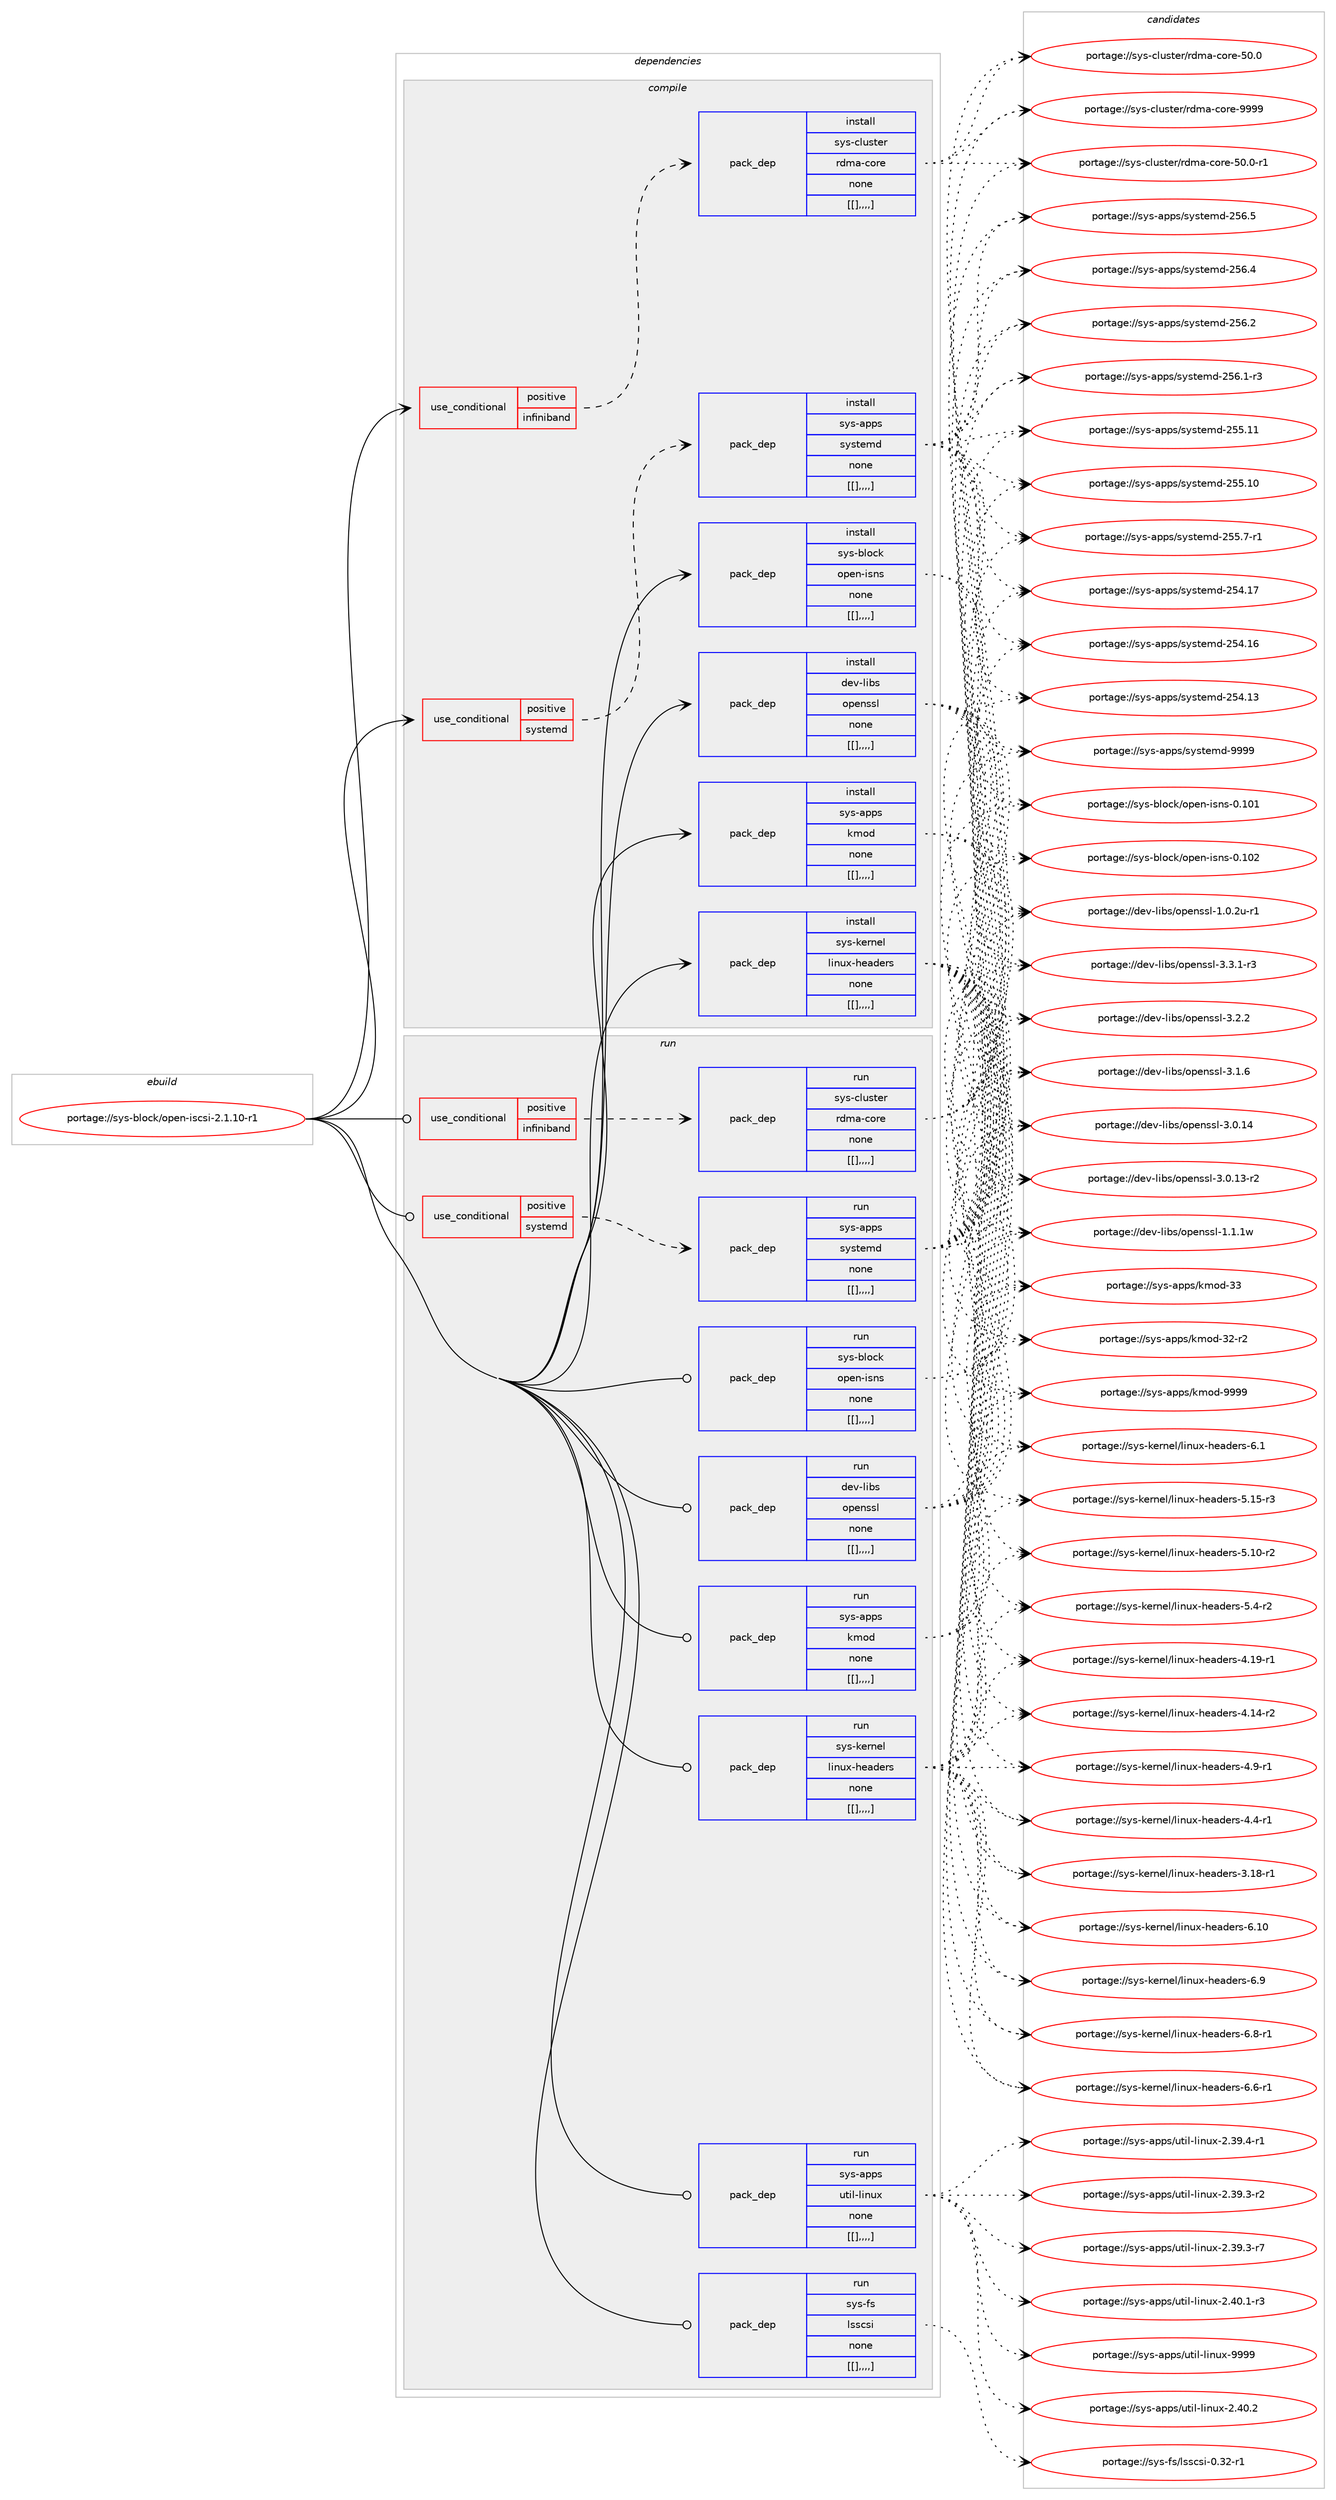 digraph prolog {

# *************
# Graph options
# *************

newrank=true;
concentrate=true;
compound=true;
graph [rankdir=LR,fontname=Helvetica,fontsize=10,ranksep=1.5];#, ranksep=2.5, nodesep=0.2];
edge  [arrowhead=vee];
node  [fontname=Helvetica,fontsize=10];

# **********
# The ebuild
# **********

subgraph cluster_leftcol {
color=gray;
label=<<i>ebuild</i>>;
id [label="portage://sys-block/open-iscsi-2.1.10-r1", color=red, width=4, href="../sys-block/open-iscsi-2.1.10-r1.svg"];
}

# ****************
# The dependencies
# ****************

subgraph cluster_midcol {
color=gray;
label=<<i>dependencies</i>>;
subgraph cluster_compile {
fillcolor="#eeeeee";
style=filled;
label=<<i>compile</i>>;
subgraph cond118053 {
dependency445379 [label=<<TABLE BORDER="0" CELLBORDER="1" CELLSPACING="0" CELLPADDING="4"><TR><TD ROWSPAN="3" CELLPADDING="10">use_conditional</TD></TR><TR><TD>positive</TD></TR><TR><TD>infiniband</TD></TR></TABLE>>, shape=none, color=red];
subgraph pack324256 {
dependency445380 [label=<<TABLE BORDER="0" CELLBORDER="1" CELLSPACING="0" CELLPADDING="4" WIDTH="220"><TR><TD ROWSPAN="6" CELLPADDING="30">pack_dep</TD></TR><TR><TD WIDTH="110">install</TD></TR><TR><TD>sys-cluster</TD></TR><TR><TD>rdma-core</TD></TR><TR><TD>none</TD></TR><TR><TD>[[],,,,]</TD></TR></TABLE>>, shape=none, color=blue];
}
dependency445379:e -> dependency445380:w [weight=20,style="dashed",arrowhead="vee"];
}
id:e -> dependency445379:w [weight=20,style="solid",arrowhead="vee"];
subgraph cond118054 {
dependency445381 [label=<<TABLE BORDER="0" CELLBORDER="1" CELLSPACING="0" CELLPADDING="4"><TR><TD ROWSPAN="3" CELLPADDING="10">use_conditional</TD></TR><TR><TD>positive</TD></TR><TR><TD>systemd</TD></TR></TABLE>>, shape=none, color=red];
subgraph pack324257 {
dependency445382 [label=<<TABLE BORDER="0" CELLBORDER="1" CELLSPACING="0" CELLPADDING="4" WIDTH="220"><TR><TD ROWSPAN="6" CELLPADDING="30">pack_dep</TD></TR><TR><TD WIDTH="110">install</TD></TR><TR><TD>sys-apps</TD></TR><TR><TD>systemd</TD></TR><TR><TD>none</TD></TR><TR><TD>[[],,,,]</TD></TR></TABLE>>, shape=none, color=blue];
}
dependency445381:e -> dependency445382:w [weight=20,style="dashed",arrowhead="vee"];
}
id:e -> dependency445381:w [weight=20,style="solid",arrowhead="vee"];
subgraph pack324258 {
dependency445383 [label=<<TABLE BORDER="0" CELLBORDER="1" CELLSPACING="0" CELLPADDING="4" WIDTH="220"><TR><TD ROWSPAN="6" CELLPADDING="30">pack_dep</TD></TR><TR><TD WIDTH="110">install</TD></TR><TR><TD>dev-libs</TD></TR><TR><TD>openssl</TD></TR><TR><TD>none</TD></TR><TR><TD>[[],,,,]</TD></TR></TABLE>>, shape=none, color=blue];
}
id:e -> dependency445383:w [weight=20,style="solid",arrowhead="vee"];
subgraph pack324259 {
dependency445384 [label=<<TABLE BORDER="0" CELLBORDER="1" CELLSPACING="0" CELLPADDING="4" WIDTH="220"><TR><TD ROWSPAN="6" CELLPADDING="30">pack_dep</TD></TR><TR><TD WIDTH="110">install</TD></TR><TR><TD>sys-apps</TD></TR><TR><TD>kmod</TD></TR><TR><TD>none</TD></TR><TR><TD>[[],,,,]</TD></TR></TABLE>>, shape=none, color=blue];
}
id:e -> dependency445384:w [weight=20,style="solid",arrowhead="vee"];
subgraph pack324260 {
dependency445385 [label=<<TABLE BORDER="0" CELLBORDER="1" CELLSPACING="0" CELLPADDING="4" WIDTH="220"><TR><TD ROWSPAN="6" CELLPADDING="30">pack_dep</TD></TR><TR><TD WIDTH="110">install</TD></TR><TR><TD>sys-block</TD></TR><TR><TD>open-isns</TD></TR><TR><TD>none</TD></TR><TR><TD>[[],,,,]</TD></TR></TABLE>>, shape=none, color=blue];
}
id:e -> dependency445385:w [weight=20,style="solid",arrowhead="vee"];
subgraph pack324261 {
dependency445386 [label=<<TABLE BORDER="0" CELLBORDER="1" CELLSPACING="0" CELLPADDING="4" WIDTH="220"><TR><TD ROWSPAN="6" CELLPADDING="30">pack_dep</TD></TR><TR><TD WIDTH="110">install</TD></TR><TR><TD>sys-kernel</TD></TR><TR><TD>linux-headers</TD></TR><TR><TD>none</TD></TR><TR><TD>[[],,,,]</TD></TR></TABLE>>, shape=none, color=blue];
}
id:e -> dependency445386:w [weight=20,style="solid",arrowhead="vee"];
}
subgraph cluster_compileandrun {
fillcolor="#eeeeee";
style=filled;
label=<<i>compile and run</i>>;
}
subgraph cluster_run {
fillcolor="#eeeeee";
style=filled;
label=<<i>run</i>>;
subgraph cond118055 {
dependency445387 [label=<<TABLE BORDER="0" CELLBORDER="1" CELLSPACING="0" CELLPADDING="4"><TR><TD ROWSPAN="3" CELLPADDING="10">use_conditional</TD></TR><TR><TD>positive</TD></TR><TR><TD>infiniband</TD></TR></TABLE>>, shape=none, color=red];
subgraph pack324262 {
dependency445388 [label=<<TABLE BORDER="0" CELLBORDER="1" CELLSPACING="0" CELLPADDING="4" WIDTH="220"><TR><TD ROWSPAN="6" CELLPADDING="30">pack_dep</TD></TR><TR><TD WIDTH="110">run</TD></TR><TR><TD>sys-cluster</TD></TR><TR><TD>rdma-core</TD></TR><TR><TD>none</TD></TR><TR><TD>[[],,,,]</TD></TR></TABLE>>, shape=none, color=blue];
}
dependency445387:e -> dependency445388:w [weight=20,style="dashed",arrowhead="vee"];
}
id:e -> dependency445387:w [weight=20,style="solid",arrowhead="odot"];
subgraph cond118056 {
dependency445389 [label=<<TABLE BORDER="0" CELLBORDER="1" CELLSPACING="0" CELLPADDING="4"><TR><TD ROWSPAN="3" CELLPADDING="10">use_conditional</TD></TR><TR><TD>positive</TD></TR><TR><TD>systemd</TD></TR></TABLE>>, shape=none, color=red];
subgraph pack324263 {
dependency445390 [label=<<TABLE BORDER="0" CELLBORDER="1" CELLSPACING="0" CELLPADDING="4" WIDTH="220"><TR><TD ROWSPAN="6" CELLPADDING="30">pack_dep</TD></TR><TR><TD WIDTH="110">run</TD></TR><TR><TD>sys-apps</TD></TR><TR><TD>systemd</TD></TR><TR><TD>none</TD></TR><TR><TD>[[],,,,]</TD></TR></TABLE>>, shape=none, color=blue];
}
dependency445389:e -> dependency445390:w [weight=20,style="dashed",arrowhead="vee"];
}
id:e -> dependency445389:w [weight=20,style="solid",arrowhead="odot"];
subgraph pack324264 {
dependency445391 [label=<<TABLE BORDER="0" CELLBORDER="1" CELLSPACING="0" CELLPADDING="4" WIDTH="220"><TR><TD ROWSPAN="6" CELLPADDING="30">pack_dep</TD></TR><TR><TD WIDTH="110">run</TD></TR><TR><TD>dev-libs</TD></TR><TR><TD>openssl</TD></TR><TR><TD>none</TD></TR><TR><TD>[[],,,,]</TD></TR></TABLE>>, shape=none, color=blue];
}
id:e -> dependency445391:w [weight=20,style="solid",arrowhead="odot"];
subgraph pack324265 {
dependency445392 [label=<<TABLE BORDER="0" CELLBORDER="1" CELLSPACING="0" CELLPADDING="4" WIDTH="220"><TR><TD ROWSPAN="6" CELLPADDING="30">pack_dep</TD></TR><TR><TD WIDTH="110">run</TD></TR><TR><TD>sys-apps</TD></TR><TR><TD>kmod</TD></TR><TR><TD>none</TD></TR><TR><TD>[[],,,,]</TD></TR></TABLE>>, shape=none, color=blue];
}
id:e -> dependency445392:w [weight=20,style="solid",arrowhead="odot"];
subgraph pack324266 {
dependency445393 [label=<<TABLE BORDER="0" CELLBORDER="1" CELLSPACING="0" CELLPADDING="4" WIDTH="220"><TR><TD ROWSPAN="6" CELLPADDING="30">pack_dep</TD></TR><TR><TD WIDTH="110">run</TD></TR><TR><TD>sys-apps</TD></TR><TR><TD>util-linux</TD></TR><TR><TD>none</TD></TR><TR><TD>[[],,,,]</TD></TR></TABLE>>, shape=none, color=blue];
}
id:e -> dependency445393:w [weight=20,style="solid",arrowhead="odot"];
subgraph pack324267 {
dependency445394 [label=<<TABLE BORDER="0" CELLBORDER="1" CELLSPACING="0" CELLPADDING="4" WIDTH="220"><TR><TD ROWSPAN="6" CELLPADDING="30">pack_dep</TD></TR><TR><TD WIDTH="110">run</TD></TR><TR><TD>sys-block</TD></TR><TR><TD>open-isns</TD></TR><TR><TD>none</TD></TR><TR><TD>[[],,,,]</TD></TR></TABLE>>, shape=none, color=blue];
}
id:e -> dependency445394:w [weight=20,style="solid",arrowhead="odot"];
subgraph pack324268 {
dependency445395 [label=<<TABLE BORDER="0" CELLBORDER="1" CELLSPACING="0" CELLPADDING="4" WIDTH="220"><TR><TD ROWSPAN="6" CELLPADDING="30">pack_dep</TD></TR><TR><TD WIDTH="110">run</TD></TR><TR><TD>sys-fs</TD></TR><TR><TD>lsscsi</TD></TR><TR><TD>none</TD></TR><TR><TD>[[],,,,]</TD></TR></TABLE>>, shape=none, color=blue];
}
id:e -> dependency445395:w [weight=20,style="solid",arrowhead="odot"];
subgraph pack324269 {
dependency445396 [label=<<TABLE BORDER="0" CELLBORDER="1" CELLSPACING="0" CELLPADDING="4" WIDTH="220"><TR><TD ROWSPAN="6" CELLPADDING="30">pack_dep</TD></TR><TR><TD WIDTH="110">run</TD></TR><TR><TD>sys-kernel</TD></TR><TR><TD>linux-headers</TD></TR><TR><TD>none</TD></TR><TR><TD>[[],,,,]</TD></TR></TABLE>>, shape=none, color=blue];
}
id:e -> dependency445396:w [weight=20,style="solid",arrowhead="odot"];
}
}

# **************
# The candidates
# **************

subgraph cluster_choices {
rank=same;
color=gray;
label=<<i>candidates</i>>;

subgraph choice324256 {
color=black;
nodesep=1;
choice1151211154599108117115116101114471141001099745991111141014557575757 [label="portage://sys-cluster/rdma-core-9999", color=red, width=4,href="../sys-cluster/rdma-core-9999.svg"];
choice11512111545991081171151161011144711410010997459911111410145534846484511449 [label="portage://sys-cluster/rdma-core-50.0-r1", color=red, width=4,href="../sys-cluster/rdma-core-50.0-r1.svg"];
choice1151211154599108117115116101114471141001099745991111141014553484648 [label="portage://sys-cluster/rdma-core-50.0", color=red, width=4,href="../sys-cluster/rdma-core-50.0.svg"];
dependency445380:e -> choice1151211154599108117115116101114471141001099745991111141014557575757:w [style=dotted,weight="100"];
dependency445380:e -> choice11512111545991081171151161011144711410010997459911111410145534846484511449:w [style=dotted,weight="100"];
dependency445380:e -> choice1151211154599108117115116101114471141001099745991111141014553484648:w [style=dotted,weight="100"];
}
subgraph choice324257 {
color=black;
nodesep=1;
choice1151211154597112112115471151211151161011091004557575757 [label="portage://sys-apps/systemd-9999", color=red, width=4,href="../sys-apps/systemd-9999.svg"];
choice115121115459711211211547115121115116101109100455053544653 [label="portage://sys-apps/systemd-256.5", color=red, width=4,href="../sys-apps/systemd-256.5.svg"];
choice115121115459711211211547115121115116101109100455053544652 [label="portage://sys-apps/systemd-256.4", color=red, width=4,href="../sys-apps/systemd-256.4.svg"];
choice115121115459711211211547115121115116101109100455053544650 [label="portage://sys-apps/systemd-256.2", color=red, width=4,href="../sys-apps/systemd-256.2.svg"];
choice1151211154597112112115471151211151161011091004550535446494511451 [label="portage://sys-apps/systemd-256.1-r3", color=red, width=4,href="../sys-apps/systemd-256.1-r3.svg"];
choice11512111545971121121154711512111511610110910045505353464949 [label="portage://sys-apps/systemd-255.11", color=red, width=4,href="../sys-apps/systemd-255.11.svg"];
choice11512111545971121121154711512111511610110910045505353464948 [label="portage://sys-apps/systemd-255.10", color=red, width=4,href="../sys-apps/systemd-255.10.svg"];
choice1151211154597112112115471151211151161011091004550535346554511449 [label="portage://sys-apps/systemd-255.7-r1", color=red, width=4,href="../sys-apps/systemd-255.7-r1.svg"];
choice11512111545971121121154711512111511610110910045505352464955 [label="portage://sys-apps/systemd-254.17", color=red, width=4,href="../sys-apps/systemd-254.17.svg"];
choice11512111545971121121154711512111511610110910045505352464954 [label="portage://sys-apps/systemd-254.16", color=red, width=4,href="../sys-apps/systemd-254.16.svg"];
choice11512111545971121121154711512111511610110910045505352464951 [label="portage://sys-apps/systemd-254.13", color=red, width=4,href="../sys-apps/systemd-254.13.svg"];
dependency445382:e -> choice1151211154597112112115471151211151161011091004557575757:w [style=dotted,weight="100"];
dependency445382:e -> choice115121115459711211211547115121115116101109100455053544653:w [style=dotted,weight="100"];
dependency445382:e -> choice115121115459711211211547115121115116101109100455053544652:w [style=dotted,weight="100"];
dependency445382:e -> choice115121115459711211211547115121115116101109100455053544650:w [style=dotted,weight="100"];
dependency445382:e -> choice1151211154597112112115471151211151161011091004550535446494511451:w [style=dotted,weight="100"];
dependency445382:e -> choice11512111545971121121154711512111511610110910045505353464949:w [style=dotted,weight="100"];
dependency445382:e -> choice11512111545971121121154711512111511610110910045505353464948:w [style=dotted,weight="100"];
dependency445382:e -> choice1151211154597112112115471151211151161011091004550535346554511449:w [style=dotted,weight="100"];
dependency445382:e -> choice11512111545971121121154711512111511610110910045505352464955:w [style=dotted,weight="100"];
dependency445382:e -> choice11512111545971121121154711512111511610110910045505352464954:w [style=dotted,weight="100"];
dependency445382:e -> choice11512111545971121121154711512111511610110910045505352464951:w [style=dotted,weight="100"];
}
subgraph choice324258 {
color=black;
nodesep=1;
choice1001011184510810598115471111121011101151151084551465146494511451 [label="portage://dev-libs/openssl-3.3.1-r3", color=red, width=4,href="../dev-libs/openssl-3.3.1-r3.svg"];
choice100101118451081059811547111112101110115115108455146504650 [label="portage://dev-libs/openssl-3.2.2", color=red, width=4,href="../dev-libs/openssl-3.2.2.svg"];
choice100101118451081059811547111112101110115115108455146494654 [label="portage://dev-libs/openssl-3.1.6", color=red, width=4,href="../dev-libs/openssl-3.1.6.svg"];
choice10010111845108105981154711111210111011511510845514648464952 [label="portage://dev-libs/openssl-3.0.14", color=red, width=4,href="../dev-libs/openssl-3.0.14.svg"];
choice100101118451081059811547111112101110115115108455146484649514511450 [label="portage://dev-libs/openssl-3.0.13-r2", color=red, width=4,href="../dev-libs/openssl-3.0.13-r2.svg"];
choice100101118451081059811547111112101110115115108454946494649119 [label="portage://dev-libs/openssl-1.1.1w", color=red, width=4,href="../dev-libs/openssl-1.1.1w.svg"];
choice1001011184510810598115471111121011101151151084549464846501174511449 [label="portage://dev-libs/openssl-1.0.2u-r1", color=red, width=4,href="../dev-libs/openssl-1.0.2u-r1.svg"];
dependency445383:e -> choice1001011184510810598115471111121011101151151084551465146494511451:w [style=dotted,weight="100"];
dependency445383:e -> choice100101118451081059811547111112101110115115108455146504650:w [style=dotted,weight="100"];
dependency445383:e -> choice100101118451081059811547111112101110115115108455146494654:w [style=dotted,weight="100"];
dependency445383:e -> choice10010111845108105981154711111210111011511510845514648464952:w [style=dotted,weight="100"];
dependency445383:e -> choice100101118451081059811547111112101110115115108455146484649514511450:w [style=dotted,weight="100"];
dependency445383:e -> choice100101118451081059811547111112101110115115108454946494649119:w [style=dotted,weight="100"];
dependency445383:e -> choice1001011184510810598115471111121011101151151084549464846501174511449:w [style=dotted,weight="100"];
}
subgraph choice324259 {
color=black;
nodesep=1;
choice1151211154597112112115471071091111004557575757 [label="portage://sys-apps/kmod-9999", color=red, width=4,href="../sys-apps/kmod-9999.svg"];
choice115121115459711211211547107109111100455151 [label="portage://sys-apps/kmod-33", color=red, width=4,href="../sys-apps/kmod-33.svg"];
choice1151211154597112112115471071091111004551504511450 [label="portage://sys-apps/kmod-32-r2", color=red, width=4,href="../sys-apps/kmod-32-r2.svg"];
dependency445384:e -> choice1151211154597112112115471071091111004557575757:w [style=dotted,weight="100"];
dependency445384:e -> choice115121115459711211211547107109111100455151:w [style=dotted,weight="100"];
dependency445384:e -> choice1151211154597112112115471071091111004551504511450:w [style=dotted,weight="100"];
}
subgraph choice324260 {
color=black;
nodesep=1;
choice1151211154598108111991074711111210111045105115110115454846494850 [label="portage://sys-block/open-isns-0.102", color=red, width=4,href="../sys-block/open-isns-0.102.svg"];
choice1151211154598108111991074711111210111045105115110115454846494849 [label="portage://sys-block/open-isns-0.101", color=red, width=4,href="../sys-block/open-isns-0.101.svg"];
dependency445385:e -> choice1151211154598108111991074711111210111045105115110115454846494850:w [style=dotted,weight="100"];
dependency445385:e -> choice1151211154598108111991074711111210111045105115110115454846494849:w [style=dotted,weight="100"];
}
subgraph choice324261 {
color=black;
nodesep=1;
choice115121115451071011141101011084710810511011712045104101971001011141154554464948 [label="portage://sys-kernel/linux-headers-6.10", color=red, width=4,href="../sys-kernel/linux-headers-6.10.svg"];
choice1151211154510710111411010110847108105110117120451041019710010111411545544657 [label="portage://sys-kernel/linux-headers-6.9", color=red, width=4,href="../sys-kernel/linux-headers-6.9.svg"];
choice11512111545107101114110101108471081051101171204510410197100101114115455446564511449 [label="portage://sys-kernel/linux-headers-6.8-r1", color=red, width=4,href="../sys-kernel/linux-headers-6.8-r1.svg"];
choice11512111545107101114110101108471081051101171204510410197100101114115455446544511449 [label="portage://sys-kernel/linux-headers-6.6-r1", color=red, width=4,href="../sys-kernel/linux-headers-6.6-r1.svg"];
choice1151211154510710111411010110847108105110117120451041019710010111411545544649 [label="portage://sys-kernel/linux-headers-6.1", color=red, width=4,href="../sys-kernel/linux-headers-6.1.svg"];
choice1151211154510710111411010110847108105110117120451041019710010111411545534649534511451 [label="portage://sys-kernel/linux-headers-5.15-r3", color=red, width=4,href="../sys-kernel/linux-headers-5.15-r3.svg"];
choice1151211154510710111411010110847108105110117120451041019710010111411545534649484511450 [label="portage://sys-kernel/linux-headers-5.10-r2", color=red, width=4,href="../sys-kernel/linux-headers-5.10-r2.svg"];
choice11512111545107101114110101108471081051101171204510410197100101114115455346524511450 [label="portage://sys-kernel/linux-headers-5.4-r2", color=red, width=4,href="../sys-kernel/linux-headers-5.4-r2.svg"];
choice1151211154510710111411010110847108105110117120451041019710010111411545524649574511449 [label="portage://sys-kernel/linux-headers-4.19-r1", color=red, width=4,href="../sys-kernel/linux-headers-4.19-r1.svg"];
choice1151211154510710111411010110847108105110117120451041019710010111411545524649524511450 [label="portage://sys-kernel/linux-headers-4.14-r2", color=red, width=4,href="../sys-kernel/linux-headers-4.14-r2.svg"];
choice11512111545107101114110101108471081051101171204510410197100101114115455246574511449 [label="portage://sys-kernel/linux-headers-4.9-r1", color=red, width=4,href="../sys-kernel/linux-headers-4.9-r1.svg"];
choice11512111545107101114110101108471081051101171204510410197100101114115455246524511449 [label="portage://sys-kernel/linux-headers-4.4-r1", color=red, width=4,href="../sys-kernel/linux-headers-4.4-r1.svg"];
choice1151211154510710111411010110847108105110117120451041019710010111411545514649564511449 [label="portage://sys-kernel/linux-headers-3.18-r1", color=red, width=4,href="../sys-kernel/linux-headers-3.18-r1.svg"];
dependency445386:e -> choice115121115451071011141101011084710810511011712045104101971001011141154554464948:w [style=dotted,weight="100"];
dependency445386:e -> choice1151211154510710111411010110847108105110117120451041019710010111411545544657:w [style=dotted,weight="100"];
dependency445386:e -> choice11512111545107101114110101108471081051101171204510410197100101114115455446564511449:w [style=dotted,weight="100"];
dependency445386:e -> choice11512111545107101114110101108471081051101171204510410197100101114115455446544511449:w [style=dotted,weight="100"];
dependency445386:e -> choice1151211154510710111411010110847108105110117120451041019710010111411545544649:w [style=dotted,weight="100"];
dependency445386:e -> choice1151211154510710111411010110847108105110117120451041019710010111411545534649534511451:w [style=dotted,weight="100"];
dependency445386:e -> choice1151211154510710111411010110847108105110117120451041019710010111411545534649484511450:w [style=dotted,weight="100"];
dependency445386:e -> choice11512111545107101114110101108471081051101171204510410197100101114115455346524511450:w [style=dotted,weight="100"];
dependency445386:e -> choice1151211154510710111411010110847108105110117120451041019710010111411545524649574511449:w [style=dotted,weight="100"];
dependency445386:e -> choice1151211154510710111411010110847108105110117120451041019710010111411545524649524511450:w [style=dotted,weight="100"];
dependency445386:e -> choice11512111545107101114110101108471081051101171204510410197100101114115455246574511449:w [style=dotted,weight="100"];
dependency445386:e -> choice11512111545107101114110101108471081051101171204510410197100101114115455246524511449:w [style=dotted,weight="100"];
dependency445386:e -> choice1151211154510710111411010110847108105110117120451041019710010111411545514649564511449:w [style=dotted,weight="100"];
}
subgraph choice324262 {
color=black;
nodesep=1;
choice1151211154599108117115116101114471141001099745991111141014557575757 [label="portage://sys-cluster/rdma-core-9999", color=red, width=4,href="../sys-cluster/rdma-core-9999.svg"];
choice11512111545991081171151161011144711410010997459911111410145534846484511449 [label="portage://sys-cluster/rdma-core-50.0-r1", color=red, width=4,href="../sys-cluster/rdma-core-50.0-r1.svg"];
choice1151211154599108117115116101114471141001099745991111141014553484648 [label="portage://sys-cluster/rdma-core-50.0", color=red, width=4,href="../sys-cluster/rdma-core-50.0.svg"];
dependency445388:e -> choice1151211154599108117115116101114471141001099745991111141014557575757:w [style=dotted,weight="100"];
dependency445388:e -> choice11512111545991081171151161011144711410010997459911111410145534846484511449:w [style=dotted,weight="100"];
dependency445388:e -> choice1151211154599108117115116101114471141001099745991111141014553484648:w [style=dotted,weight="100"];
}
subgraph choice324263 {
color=black;
nodesep=1;
choice1151211154597112112115471151211151161011091004557575757 [label="portage://sys-apps/systemd-9999", color=red, width=4,href="../sys-apps/systemd-9999.svg"];
choice115121115459711211211547115121115116101109100455053544653 [label="portage://sys-apps/systemd-256.5", color=red, width=4,href="../sys-apps/systemd-256.5.svg"];
choice115121115459711211211547115121115116101109100455053544652 [label="portage://sys-apps/systemd-256.4", color=red, width=4,href="../sys-apps/systemd-256.4.svg"];
choice115121115459711211211547115121115116101109100455053544650 [label="portage://sys-apps/systemd-256.2", color=red, width=4,href="../sys-apps/systemd-256.2.svg"];
choice1151211154597112112115471151211151161011091004550535446494511451 [label="portage://sys-apps/systemd-256.1-r3", color=red, width=4,href="../sys-apps/systemd-256.1-r3.svg"];
choice11512111545971121121154711512111511610110910045505353464949 [label="portage://sys-apps/systemd-255.11", color=red, width=4,href="../sys-apps/systemd-255.11.svg"];
choice11512111545971121121154711512111511610110910045505353464948 [label="portage://sys-apps/systemd-255.10", color=red, width=4,href="../sys-apps/systemd-255.10.svg"];
choice1151211154597112112115471151211151161011091004550535346554511449 [label="portage://sys-apps/systemd-255.7-r1", color=red, width=4,href="../sys-apps/systemd-255.7-r1.svg"];
choice11512111545971121121154711512111511610110910045505352464955 [label="portage://sys-apps/systemd-254.17", color=red, width=4,href="../sys-apps/systemd-254.17.svg"];
choice11512111545971121121154711512111511610110910045505352464954 [label="portage://sys-apps/systemd-254.16", color=red, width=4,href="../sys-apps/systemd-254.16.svg"];
choice11512111545971121121154711512111511610110910045505352464951 [label="portage://sys-apps/systemd-254.13", color=red, width=4,href="../sys-apps/systemd-254.13.svg"];
dependency445390:e -> choice1151211154597112112115471151211151161011091004557575757:w [style=dotted,weight="100"];
dependency445390:e -> choice115121115459711211211547115121115116101109100455053544653:w [style=dotted,weight="100"];
dependency445390:e -> choice115121115459711211211547115121115116101109100455053544652:w [style=dotted,weight="100"];
dependency445390:e -> choice115121115459711211211547115121115116101109100455053544650:w [style=dotted,weight="100"];
dependency445390:e -> choice1151211154597112112115471151211151161011091004550535446494511451:w [style=dotted,weight="100"];
dependency445390:e -> choice11512111545971121121154711512111511610110910045505353464949:w [style=dotted,weight="100"];
dependency445390:e -> choice11512111545971121121154711512111511610110910045505353464948:w [style=dotted,weight="100"];
dependency445390:e -> choice1151211154597112112115471151211151161011091004550535346554511449:w [style=dotted,weight="100"];
dependency445390:e -> choice11512111545971121121154711512111511610110910045505352464955:w [style=dotted,weight="100"];
dependency445390:e -> choice11512111545971121121154711512111511610110910045505352464954:w [style=dotted,weight="100"];
dependency445390:e -> choice11512111545971121121154711512111511610110910045505352464951:w [style=dotted,weight="100"];
}
subgraph choice324264 {
color=black;
nodesep=1;
choice1001011184510810598115471111121011101151151084551465146494511451 [label="portage://dev-libs/openssl-3.3.1-r3", color=red, width=4,href="../dev-libs/openssl-3.3.1-r3.svg"];
choice100101118451081059811547111112101110115115108455146504650 [label="portage://dev-libs/openssl-3.2.2", color=red, width=4,href="../dev-libs/openssl-3.2.2.svg"];
choice100101118451081059811547111112101110115115108455146494654 [label="portage://dev-libs/openssl-3.1.6", color=red, width=4,href="../dev-libs/openssl-3.1.6.svg"];
choice10010111845108105981154711111210111011511510845514648464952 [label="portage://dev-libs/openssl-3.0.14", color=red, width=4,href="../dev-libs/openssl-3.0.14.svg"];
choice100101118451081059811547111112101110115115108455146484649514511450 [label="portage://dev-libs/openssl-3.0.13-r2", color=red, width=4,href="../dev-libs/openssl-3.0.13-r2.svg"];
choice100101118451081059811547111112101110115115108454946494649119 [label="portage://dev-libs/openssl-1.1.1w", color=red, width=4,href="../dev-libs/openssl-1.1.1w.svg"];
choice1001011184510810598115471111121011101151151084549464846501174511449 [label="portage://dev-libs/openssl-1.0.2u-r1", color=red, width=4,href="../dev-libs/openssl-1.0.2u-r1.svg"];
dependency445391:e -> choice1001011184510810598115471111121011101151151084551465146494511451:w [style=dotted,weight="100"];
dependency445391:e -> choice100101118451081059811547111112101110115115108455146504650:w [style=dotted,weight="100"];
dependency445391:e -> choice100101118451081059811547111112101110115115108455146494654:w [style=dotted,weight="100"];
dependency445391:e -> choice10010111845108105981154711111210111011511510845514648464952:w [style=dotted,weight="100"];
dependency445391:e -> choice100101118451081059811547111112101110115115108455146484649514511450:w [style=dotted,weight="100"];
dependency445391:e -> choice100101118451081059811547111112101110115115108454946494649119:w [style=dotted,weight="100"];
dependency445391:e -> choice1001011184510810598115471111121011101151151084549464846501174511449:w [style=dotted,weight="100"];
}
subgraph choice324265 {
color=black;
nodesep=1;
choice1151211154597112112115471071091111004557575757 [label="portage://sys-apps/kmod-9999", color=red, width=4,href="../sys-apps/kmod-9999.svg"];
choice115121115459711211211547107109111100455151 [label="portage://sys-apps/kmod-33", color=red, width=4,href="../sys-apps/kmod-33.svg"];
choice1151211154597112112115471071091111004551504511450 [label="portage://sys-apps/kmod-32-r2", color=red, width=4,href="../sys-apps/kmod-32-r2.svg"];
dependency445392:e -> choice1151211154597112112115471071091111004557575757:w [style=dotted,weight="100"];
dependency445392:e -> choice115121115459711211211547107109111100455151:w [style=dotted,weight="100"];
dependency445392:e -> choice1151211154597112112115471071091111004551504511450:w [style=dotted,weight="100"];
}
subgraph choice324266 {
color=black;
nodesep=1;
choice115121115459711211211547117116105108451081051101171204557575757 [label="portage://sys-apps/util-linux-9999", color=red, width=4,href="../sys-apps/util-linux-9999.svg"];
choice1151211154597112112115471171161051084510810511011712045504652484650 [label="portage://sys-apps/util-linux-2.40.2", color=red, width=4,href="../sys-apps/util-linux-2.40.2.svg"];
choice11512111545971121121154711711610510845108105110117120455046524846494511451 [label="portage://sys-apps/util-linux-2.40.1-r3", color=red, width=4,href="../sys-apps/util-linux-2.40.1-r3.svg"];
choice11512111545971121121154711711610510845108105110117120455046515746524511449 [label="portage://sys-apps/util-linux-2.39.4-r1", color=red, width=4,href="../sys-apps/util-linux-2.39.4-r1.svg"];
choice11512111545971121121154711711610510845108105110117120455046515746514511455 [label="portage://sys-apps/util-linux-2.39.3-r7", color=red, width=4,href="../sys-apps/util-linux-2.39.3-r7.svg"];
choice11512111545971121121154711711610510845108105110117120455046515746514511450 [label="portage://sys-apps/util-linux-2.39.3-r2", color=red, width=4,href="../sys-apps/util-linux-2.39.3-r2.svg"];
dependency445393:e -> choice115121115459711211211547117116105108451081051101171204557575757:w [style=dotted,weight="100"];
dependency445393:e -> choice1151211154597112112115471171161051084510810511011712045504652484650:w [style=dotted,weight="100"];
dependency445393:e -> choice11512111545971121121154711711610510845108105110117120455046524846494511451:w [style=dotted,weight="100"];
dependency445393:e -> choice11512111545971121121154711711610510845108105110117120455046515746524511449:w [style=dotted,weight="100"];
dependency445393:e -> choice11512111545971121121154711711610510845108105110117120455046515746514511455:w [style=dotted,weight="100"];
dependency445393:e -> choice11512111545971121121154711711610510845108105110117120455046515746514511450:w [style=dotted,weight="100"];
}
subgraph choice324267 {
color=black;
nodesep=1;
choice1151211154598108111991074711111210111045105115110115454846494850 [label="portage://sys-block/open-isns-0.102", color=red, width=4,href="../sys-block/open-isns-0.102.svg"];
choice1151211154598108111991074711111210111045105115110115454846494849 [label="portage://sys-block/open-isns-0.101", color=red, width=4,href="../sys-block/open-isns-0.101.svg"];
dependency445394:e -> choice1151211154598108111991074711111210111045105115110115454846494850:w [style=dotted,weight="100"];
dependency445394:e -> choice1151211154598108111991074711111210111045105115110115454846494849:w [style=dotted,weight="100"];
}
subgraph choice324268 {
color=black;
nodesep=1;
choice11512111545102115471081151159911510545484651504511449 [label="portage://sys-fs/lsscsi-0.32-r1", color=red, width=4,href="../sys-fs/lsscsi-0.32-r1.svg"];
dependency445395:e -> choice11512111545102115471081151159911510545484651504511449:w [style=dotted,weight="100"];
}
subgraph choice324269 {
color=black;
nodesep=1;
choice115121115451071011141101011084710810511011712045104101971001011141154554464948 [label="portage://sys-kernel/linux-headers-6.10", color=red, width=4,href="../sys-kernel/linux-headers-6.10.svg"];
choice1151211154510710111411010110847108105110117120451041019710010111411545544657 [label="portage://sys-kernel/linux-headers-6.9", color=red, width=4,href="../sys-kernel/linux-headers-6.9.svg"];
choice11512111545107101114110101108471081051101171204510410197100101114115455446564511449 [label="portage://sys-kernel/linux-headers-6.8-r1", color=red, width=4,href="../sys-kernel/linux-headers-6.8-r1.svg"];
choice11512111545107101114110101108471081051101171204510410197100101114115455446544511449 [label="portage://sys-kernel/linux-headers-6.6-r1", color=red, width=4,href="../sys-kernel/linux-headers-6.6-r1.svg"];
choice1151211154510710111411010110847108105110117120451041019710010111411545544649 [label="portage://sys-kernel/linux-headers-6.1", color=red, width=4,href="../sys-kernel/linux-headers-6.1.svg"];
choice1151211154510710111411010110847108105110117120451041019710010111411545534649534511451 [label="portage://sys-kernel/linux-headers-5.15-r3", color=red, width=4,href="../sys-kernel/linux-headers-5.15-r3.svg"];
choice1151211154510710111411010110847108105110117120451041019710010111411545534649484511450 [label="portage://sys-kernel/linux-headers-5.10-r2", color=red, width=4,href="../sys-kernel/linux-headers-5.10-r2.svg"];
choice11512111545107101114110101108471081051101171204510410197100101114115455346524511450 [label="portage://sys-kernel/linux-headers-5.4-r2", color=red, width=4,href="../sys-kernel/linux-headers-5.4-r2.svg"];
choice1151211154510710111411010110847108105110117120451041019710010111411545524649574511449 [label="portage://sys-kernel/linux-headers-4.19-r1", color=red, width=4,href="../sys-kernel/linux-headers-4.19-r1.svg"];
choice1151211154510710111411010110847108105110117120451041019710010111411545524649524511450 [label="portage://sys-kernel/linux-headers-4.14-r2", color=red, width=4,href="../sys-kernel/linux-headers-4.14-r2.svg"];
choice11512111545107101114110101108471081051101171204510410197100101114115455246574511449 [label="portage://sys-kernel/linux-headers-4.9-r1", color=red, width=4,href="../sys-kernel/linux-headers-4.9-r1.svg"];
choice11512111545107101114110101108471081051101171204510410197100101114115455246524511449 [label="portage://sys-kernel/linux-headers-4.4-r1", color=red, width=4,href="../sys-kernel/linux-headers-4.4-r1.svg"];
choice1151211154510710111411010110847108105110117120451041019710010111411545514649564511449 [label="portage://sys-kernel/linux-headers-3.18-r1", color=red, width=4,href="../sys-kernel/linux-headers-3.18-r1.svg"];
dependency445396:e -> choice115121115451071011141101011084710810511011712045104101971001011141154554464948:w [style=dotted,weight="100"];
dependency445396:e -> choice1151211154510710111411010110847108105110117120451041019710010111411545544657:w [style=dotted,weight="100"];
dependency445396:e -> choice11512111545107101114110101108471081051101171204510410197100101114115455446564511449:w [style=dotted,weight="100"];
dependency445396:e -> choice11512111545107101114110101108471081051101171204510410197100101114115455446544511449:w [style=dotted,weight="100"];
dependency445396:e -> choice1151211154510710111411010110847108105110117120451041019710010111411545544649:w [style=dotted,weight="100"];
dependency445396:e -> choice1151211154510710111411010110847108105110117120451041019710010111411545534649534511451:w [style=dotted,weight="100"];
dependency445396:e -> choice1151211154510710111411010110847108105110117120451041019710010111411545534649484511450:w [style=dotted,weight="100"];
dependency445396:e -> choice11512111545107101114110101108471081051101171204510410197100101114115455346524511450:w [style=dotted,weight="100"];
dependency445396:e -> choice1151211154510710111411010110847108105110117120451041019710010111411545524649574511449:w [style=dotted,weight="100"];
dependency445396:e -> choice1151211154510710111411010110847108105110117120451041019710010111411545524649524511450:w [style=dotted,weight="100"];
dependency445396:e -> choice11512111545107101114110101108471081051101171204510410197100101114115455246574511449:w [style=dotted,weight="100"];
dependency445396:e -> choice11512111545107101114110101108471081051101171204510410197100101114115455246524511449:w [style=dotted,weight="100"];
dependency445396:e -> choice1151211154510710111411010110847108105110117120451041019710010111411545514649564511449:w [style=dotted,weight="100"];
}
}

}
